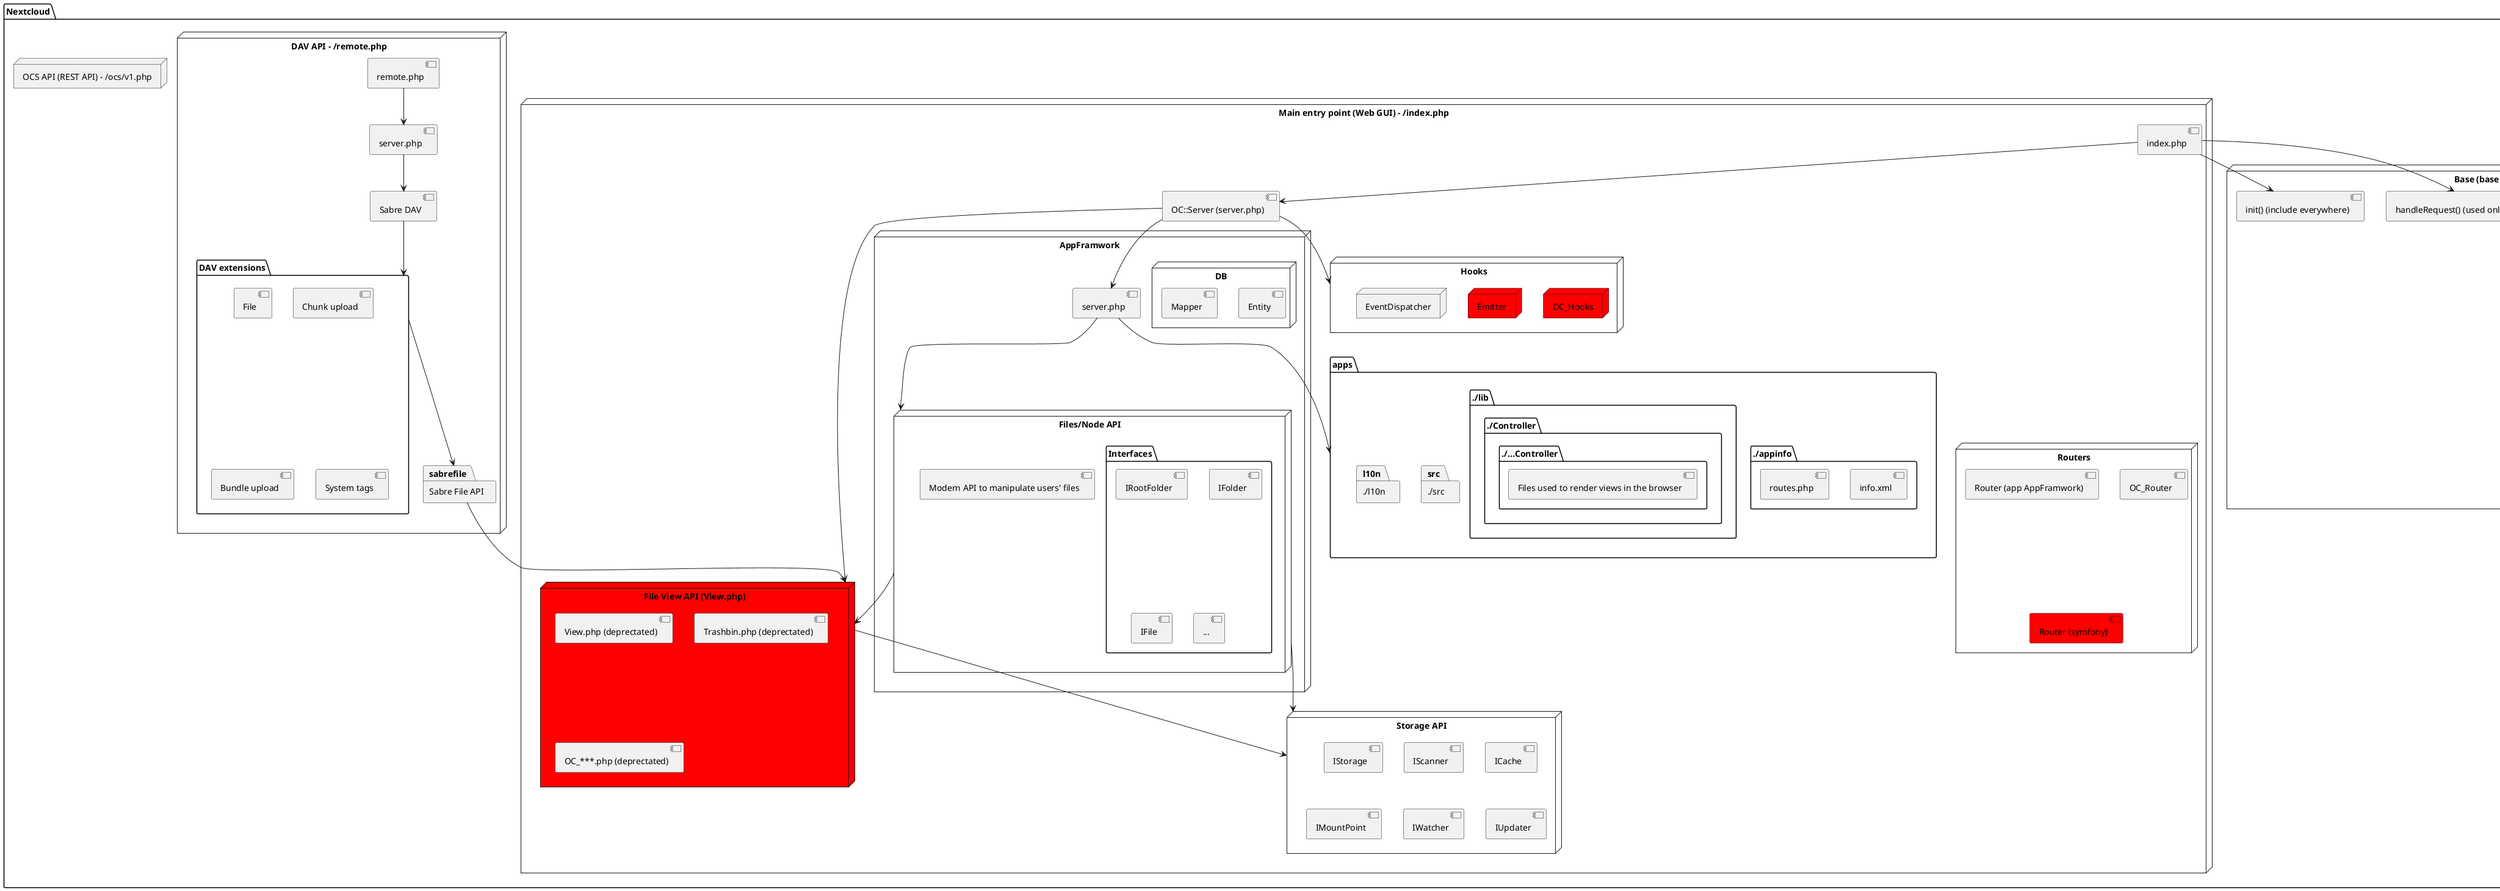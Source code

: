@startuml

package "Nextcloud" {

	node "Base (base.php) (a.k.a init/bootstrap)" as base {
		[init() (include everywhere)] as base_init
		[handleRequest() (used only by index.php)] as base_handleRequest

		[/heartbeat]
		[/disableapp]

		[Session]
		[IUser]
		[SetupFS]
		[OC_Apps (Load Application)] as apps_loader
		[Load Config]
	}

	node "OCS API (REST API) - /ocs/v1.php" as ocs {

	}

	node "Main entry point (Web GUI) - /index.php" {
		[index.php] as index

		node "Routers" as routers {
			[OC_Router]
			[Router (app AppFramwork)]
			[Router (symfony)] #Red
		}

		[OC::Server (server.php)] as oc_server

		node "File View API (View.php)" as viewapi #Red {
			[View.php (deprectated)]
			[Trashbin.php (deprectated)]
			[OC_***.php (deprectated)]
		}

		node "AppFramwork" as appframework {

			[server.php] as server

			node "Files/Node API" as filenodeapi {
				[Modern API to manipulate users' files]
				package "Interfaces" {
					[IRootFolder]
					[IFolder]
					[IFile]
					["..."]
				}
			}

			node "DB" as db {
				[Entity]
				[Mapper]
			}
		}

		node "Storage API" as storageapi {
			[IStorage]
			[IScanner]
			[ICache]
			[IMountPoint]
			[IWatcher]
			[IUpdater]
			["..."]
		}

		node "Hooks" as hooks {
			node "OC_Hooks" as oc_hooks #Red {

			}

			node "Emitter" as emitter #Red {

			}

			node "EventDispatcher" as eventdispatcher {
			}
		}

		index --> base_init
		index --> base_handleRequest
		index --> oc_server
		oc_server --> viewapi
		oc_server --> hooks
		viewapi --> storageapi
		filenodeapi --> storageapi
		oc_server --> server
		server --> filenodeapi
		server --> apps
	}

	node "DAV API - /remote.php" {
		[remote.php] as remote

		[server.php] as davserver

		[Sabre DAV] as sabredav

		package "DAV extensions" as davplugins {
			[File]
			[Chunk upload]
			[Bundle upload]
			[System tags]
		}

		package "Sabre File API" as sabrefile {

		}

		sabrefile --> viewapi
		remote --> davserver
		filenodeapi --> viewapi
		davserver --> sabredav
		sabredav --> davplugins
		davplugins --> sabrefile
	}
}

package Application as apps {

	package "./appinfo" as appinfo {
		[info.xml]
		[routes.php]
	}

	package "./lib" as lib {
		package "./Controller" {
			package "./...Controller" {
				[Files used to render views in the browser]
			}
		}
	}

	package "./src" as src {

	}

	package "./l10n" as l10n {

	}
}

@enduml
